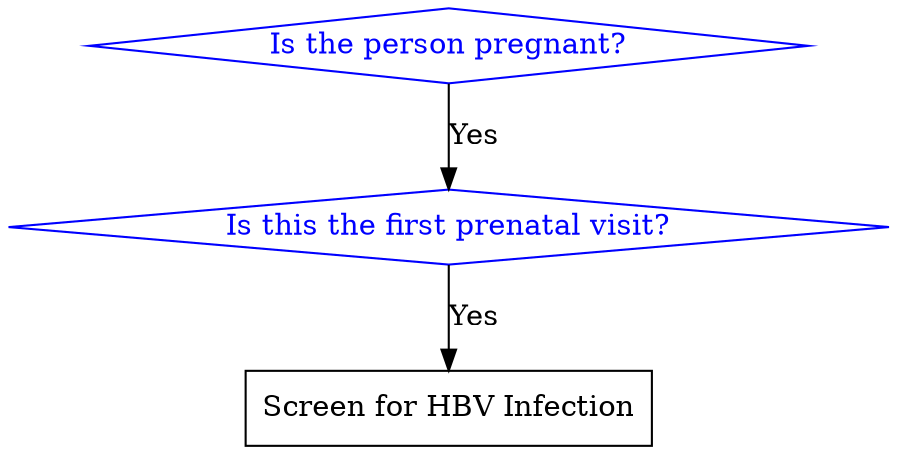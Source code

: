 digraph G {
    rankdir=TB
    node [shape=diamond, color=blue, fontcolor=blue];

    A [label="Is the person pregnant?", shape=diamond];
    B [label="Is this the first prenatal visit?", shape=diamond];
    C [label="Screen for HBV Infection", shape=rectangle, color=black, fontcolor=black];

    A -> B [label="Yes"];
    B -> C [label="Yes"];
}